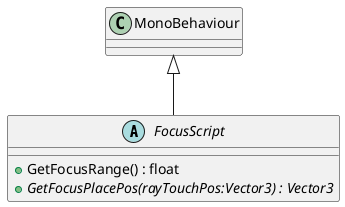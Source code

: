 @startuml
abstract class FocusScript {
    + GetFocusRange() : float
    + {abstract} GetFocusPlacePos(rayTouchPos:Vector3) : Vector3
}
MonoBehaviour <|-- FocusScript
@enduml
